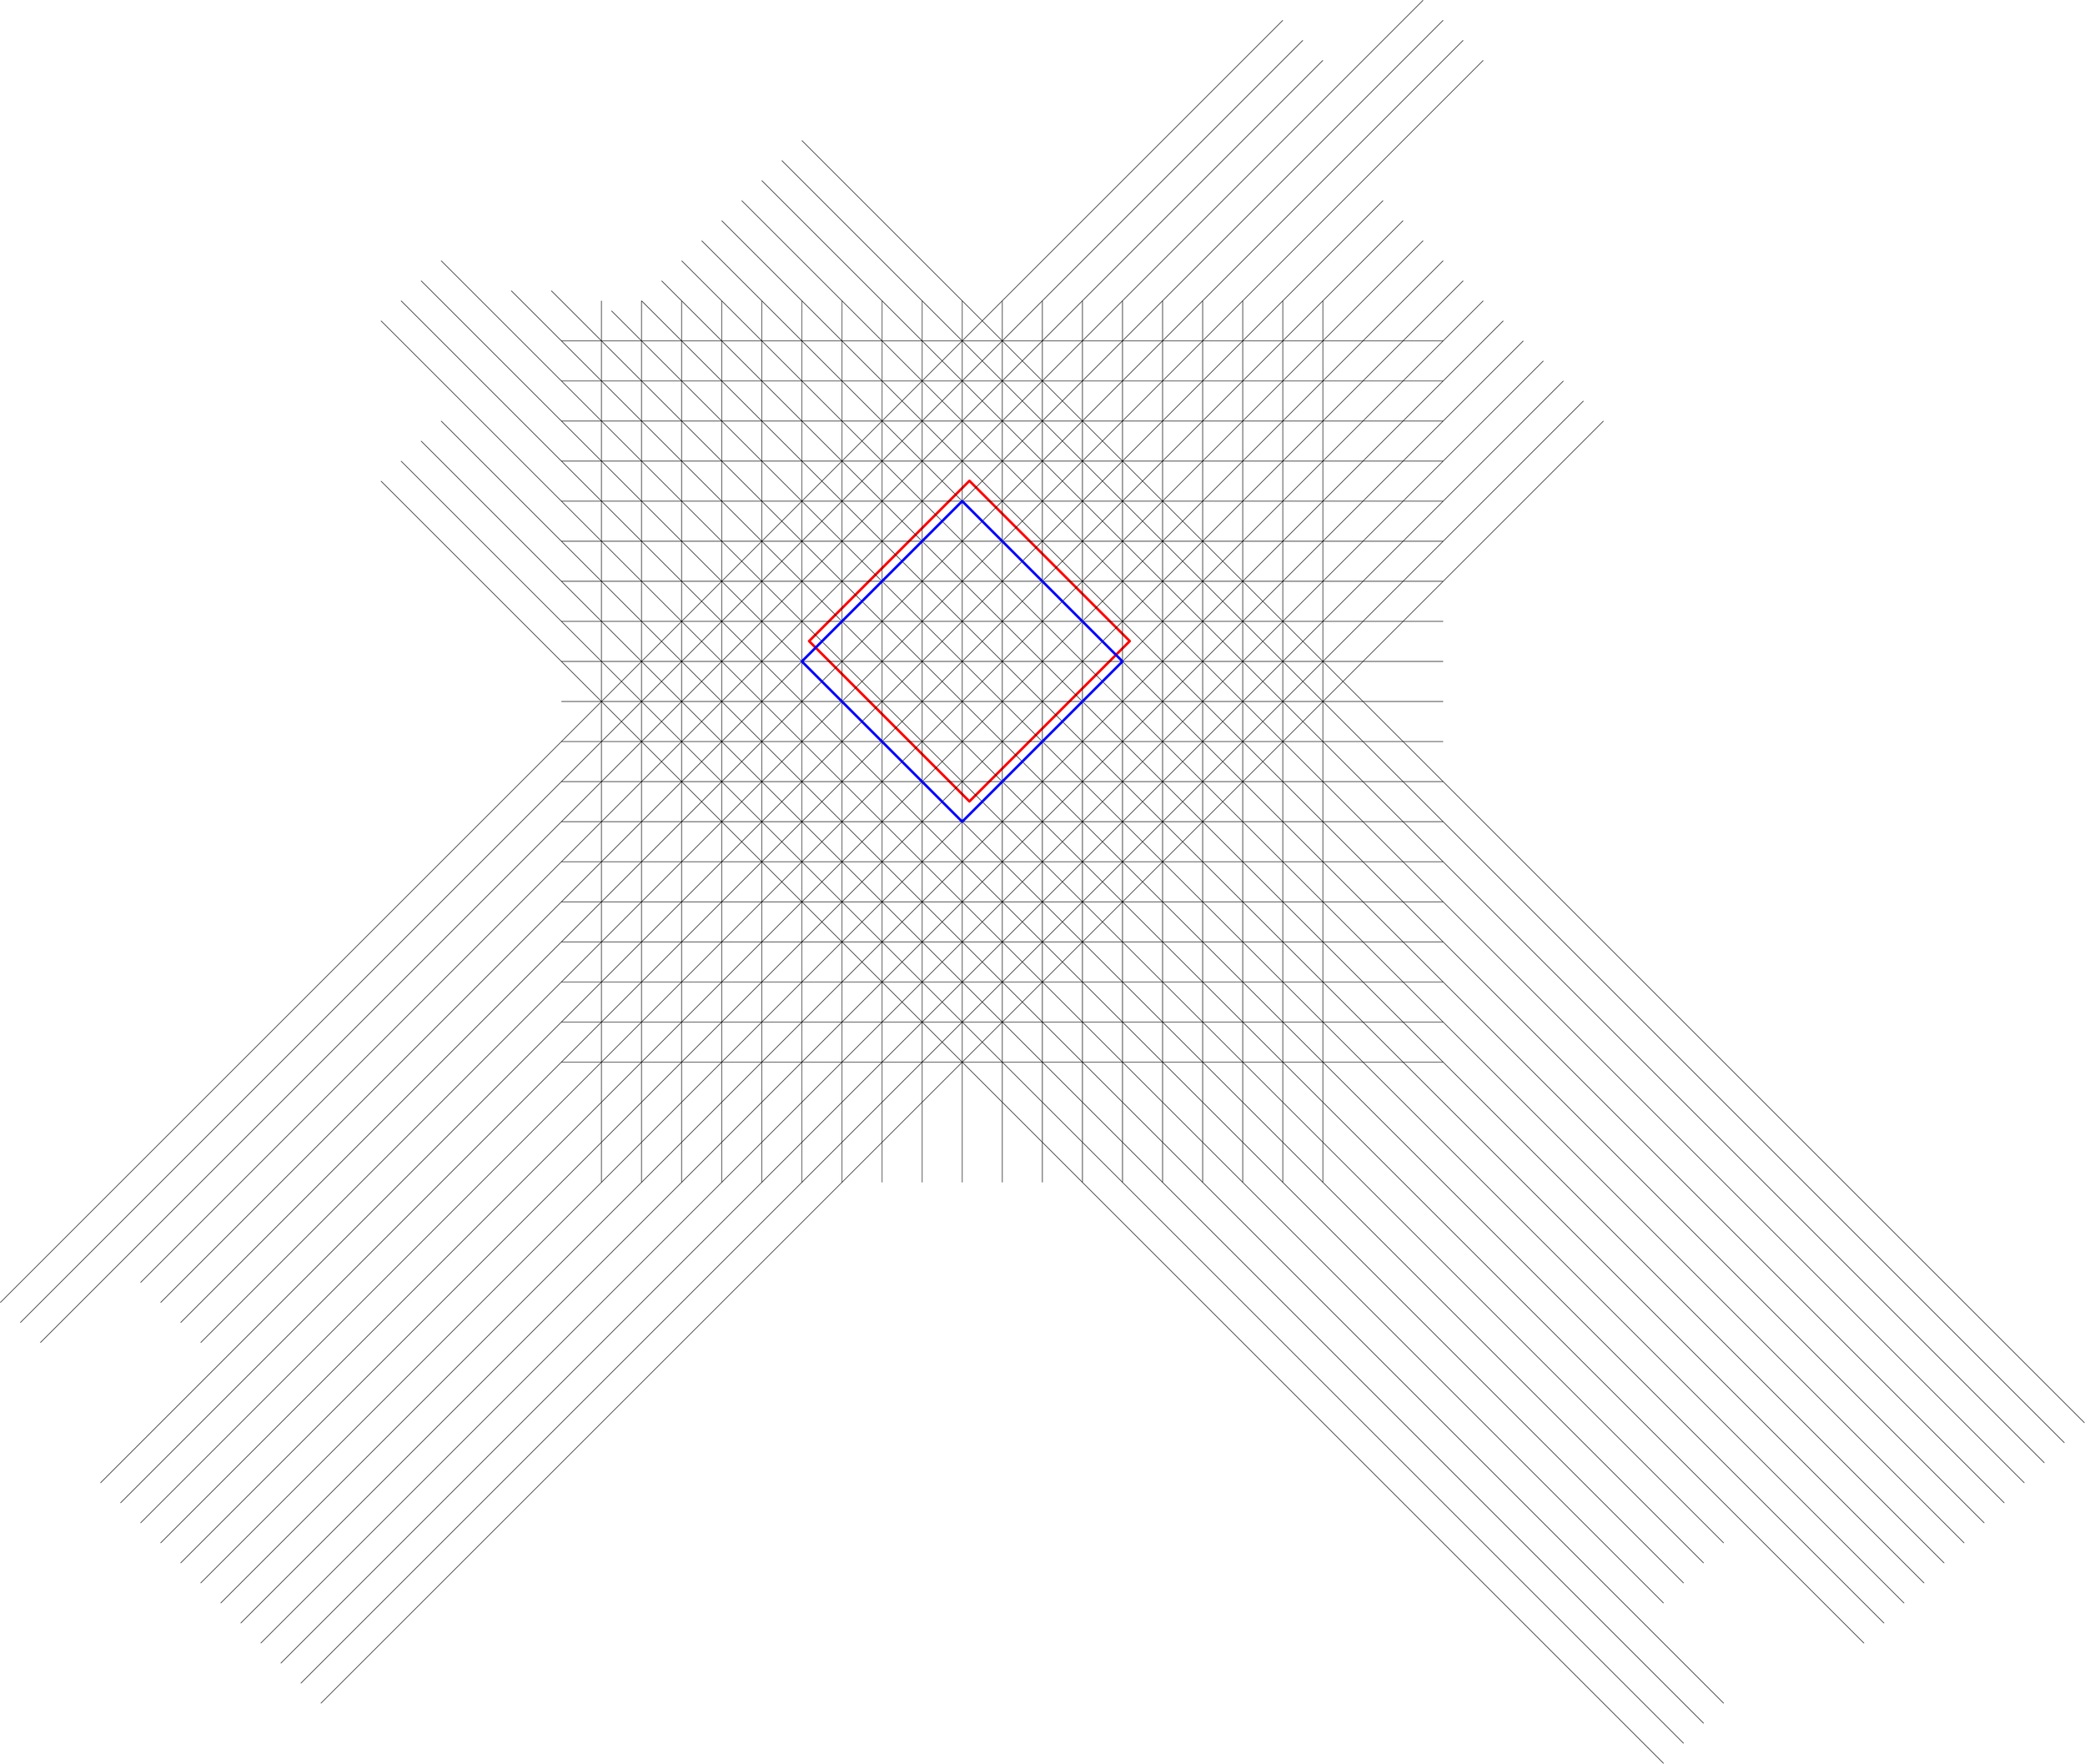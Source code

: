 <?xml version="1.0"?>
<!DOCTYPE ipe SYSTEM "ipe.dtd">
<ipe version="70218" creator="Ipe 7.2.26">
<info created="D:20231127094852" modified="D:20231128151733"/>
<ipestyle name="basic">
<symbol name="arrow/arc(spx)">
<path stroke="sym-stroke" fill="sym-stroke" pen="sym-pen">
0 0 m
-1 0.333 l
-1 -0.333 l
h
</path>
</symbol>
<symbol name="arrow/farc(spx)">
<path stroke="sym-stroke" fill="white" pen="sym-pen">
0 0 m
-1 0.333 l
-1 -0.333 l
h
</path>
</symbol>
<symbol name="arrow/ptarc(spx)">
<path stroke="sym-stroke" fill="sym-stroke" pen="sym-pen">
0 0 m
-1 0.333 l
-0.8 0 l
-1 -0.333 l
h
</path>
</symbol>
<symbol name="arrow/fptarc(spx)">
<path stroke="sym-stroke" fill="white" pen="sym-pen">
0 0 m
-1 0.333 l
-0.8 0 l
-1 -0.333 l
h
</path>
</symbol>
<symbol name="mark/circle(sx)" transformations="translations">
<path fill="sym-stroke">
0.6 0 0 0.6 0 0 e
0.4 0 0 0.4 0 0 e
</path>
</symbol>
<symbol name="mark/disk(sx)" transformations="translations">
<path fill="sym-stroke">
0.6 0 0 0.6 0 0 e
</path>
</symbol>
<symbol name="mark/fdisk(sfx)" transformations="translations">
<group>
<path fill="sym-fill">
0.5 0 0 0.5 0 0 e
</path>
<path fill="sym-stroke" fillrule="eofill">
0.6 0 0 0.6 0 0 e
0.4 0 0 0.4 0 0 e
</path>
</group>
</symbol>
<symbol name="mark/box(sx)" transformations="translations">
<path fill="sym-stroke" fillrule="eofill">
-0.6 -0.6 m
0.6 -0.6 l
0.6 0.6 l
-0.6 0.6 l
h
-0.4 -0.4 m
0.4 -0.4 l
0.4 0.4 l
-0.4 0.4 l
h
</path>
</symbol>
<symbol name="mark/square(sx)" transformations="translations">
<path fill="sym-stroke">
-0.6 -0.6 m
0.6 -0.6 l
0.6 0.6 l
-0.6 0.6 l
h
</path>
</symbol>
<symbol name="mark/fsquare(sfx)" transformations="translations">
<group>
<path fill="sym-fill">
-0.5 -0.5 m
0.5 -0.5 l
0.5 0.5 l
-0.5 0.5 l
h
</path>
<path fill="sym-stroke" fillrule="eofill">
-0.6 -0.6 m
0.6 -0.6 l
0.6 0.6 l
-0.6 0.6 l
h
-0.4 -0.4 m
0.4 -0.4 l
0.4 0.4 l
-0.4 0.4 l
h
</path>
</group>
</symbol>
<symbol name="mark/cross(sx)" transformations="translations">
<group>
<path fill="sym-stroke">
-0.43 -0.57 m
0.57 0.43 l
0.43 0.57 l
-0.57 -0.43 l
h
</path>
<path fill="sym-stroke">
-0.43 0.57 m
0.57 -0.43 l
0.43 -0.57 l
-0.57 0.43 l
h
</path>
</group>
</symbol>
<symbol name="arrow/fnormal(spx)">
<path stroke="sym-stroke" fill="white" pen="sym-pen">
0 0 m
-1 0.333 l
-1 -0.333 l
h
</path>
</symbol>
<symbol name="arrow/pointed(spx)">
<path stroke="sym-stroke" fill="sym-stroke" pen="sym-pen">
0 0 m
-1 0.333 l
-0.8 0 l
-1 -0.333 l
h
</path>
</symbol>
<symbol name="arrow/fpointed(spx)">
<path stroke="sym-stroke" fill="white" pen="sym-pen">
0 0 m
-1 0.333 l
-0.8 0 l
-1 -0.333 l
h
</path>
</symbol>
<symbol name="arrow/linear(spx)">
<path stroke="sym-stroke" pen="sym-pen">
-1 0.333 m
0 0 l
-1 -0.333 l
</path>
</symbol>
<symbol name="arrow/fdouble(spx)">
<path stroke="sym-stroke" fill="white" pen="sym-pen">
0 0 m
-1 0.333 l
-1 -0.333 l
h
-1 0 m
-2 0.333 l
-2 -0.333 l
h
</path>
</symbol>
<symbol name="arrow/double(spx)">
<path stroke="sym-stroke" fill="sym-stroke" pen="sym-pen">
0 0 m
-1 0.333 l
-1 -0.333 l
h
-1 0 m
-2 0.333 l
-2 -0.333 l
h
</path>
</symbol>
<symbol name="arrow/mid-normal(spx)">
<path stroke="sym-stroke" fill="sym-stroke" pen="sym-pen">
0.5 0 m
-0.5 0.333 l
-0.5 -0.333 l
h
</path>
</symbol>
<symbol name="arrow/mid-fnormal(spx)">
<path stroke="sym-stroke" fill="white" pen="sym-pen">
0.5 0 m
-0.5 0.333 l
-0.5 -0.333 l
h
</path>
</symbol>
<symbol name="arrow/mid-pointed(spx)">
<path stroke="sym-stroke" fill="sym-stroke" pen="sym-pen">
0.5 0 m
-0.5 0.333 l
-0.3 0 l
-0.5 -0.333 l
h
</path>
</symbol>
<symbol name="arrow/mid-fpointed(spx)">
<path stroke="sym-stroke" fill="white" pen="sym-pen">
0.5 0 m
-0.5 0.333 l
-0.3 0 l
-0.5 -0.333 l
h
</path>
</symbol>
<symbol name="arrow/mid-double(spx)">
<path stroke="sym-stroke" fill="sym-stroke" pen="sym-pen">
1 0 m
0 0.333 l
0 -0.333 l
h
0 0 m
-1 0.333 l
-1 -0.333 l
h
</path>
</symbol>
<symbol name="arrow/mid-fdouble(spx)">
<path stroke="sym-stroke" fill="white" pen="sym-pen">
1 0 m
0 0.333 l
0 -0.333 l
h
0 0 m
-1 0.333 l
-1 -0.333 l
h
</path>
</symbol>
<anglesize name="22.5 deg" value="22.5"/>
<anglesize name="30 deg" value="30"/>
<anglesize name="45 deg" value="45"/>
<anglesize name="60 deg" value="60"/>
<anglesize name="90 deg" value="90"/>
<arrowsize name="large" value="10"/>
<arrowsize name="small" value="5"/>
<arrowsize name="tiny" value="3"/>
<color name="blue" value="0 0 1"/>
<color name="brown" value="0.647 0.165 0.165"/>
<color name="darkblue" value="0 0 0.545"/>
<color name="darkcyan" value="0 0.545 0.545"/>
<color name="darkgray" value="0.663"/>
<color name="darkgreen" value="0 0.392 0"/>
<color name="darkmagenta" value="0.545 0 0.545"/>
<color name="darkorange" value="1 0.549 0"/>
<color name="darkred" value="0.545 0 0"/>
<color name="gold" value="1 0.843 0"/>
<color name="gray" value="0.745"/>
<color name="green" value="0 1 0"/>
<color name="lightblue" value="0.678 0.847 0.902"/>
<color name="lightcyan" value="0.878 1 1"/>
<color name="lightgray" value="0.827"/>
<color name="lightgreen" value="0.565 0.933 0.565"/>
<color name="lightyellow" value="1 1 0.878"/>
<color name="navy" value="0 0 0.502"/>
<color name="orange" value="1 0.647 0"/>
<color name="pink" value="1 0.753 0.796"/>
<color name="purple" value="0.627 0.125 0.941"/>
<color name="red" value="1 0 0"/>
<color name="seagreen" value="0.18 0.545 0.341"/>
<color name="turquoise" value="0.251 0.878 0.816"/>
<color name="violet" value="0.933 0.51 0.933"/>
<color name="yellow" value="1 1 0"/>
<dashstyle name="dash dot dotted" value="[4 2 1 2 1 2] 0"/>
<dashstyle name="dash dotted" value="[4 2 1 2] 0"/>
<dashstyle name="dashed" value="[4] 0"/>
<dashstyle name="dotted" value="[1 3] 0"/>
<gridsize name="10 pts (~3.5 mm)" value="10"/>
<gridsize name="14 pts (~5 mm)" value="14"/>
<gridsize name="16 pts (~6 mm)" value="16"/>
<gridsize name="20 pts (~7 mm)" value="20"/>
<gridsize name="28 pts (~10 mm)" value="28"/>
<gridsize name="32 pts (~12 mm)" value="32"/>
<gridsize name="4 pts" value="4"/>
<gridsize name="56 pts (~20 mm)" value="56"/>
<gridsize name="8 pts (~3 mm)" value="8"/>
<opacity name="10%" value="0.1"/>
<opacity name="30%" value="0.3"/>
<opacity name="50%" value="0.5"/>
<opacity name="75%" value="0.75"/>
<pen name="fat" value="1.2"/>
<pen name="heavier" value="0.8"/>
<pen name="ultrafat" value="2"/>
<symbolsize name="large" value="5"/>
<symbolsize name="small" value="2"/>
<symbolsize name="tiny" value="1.1"/>
<textsize name="Huge" value="\Huge"/>
<textsize name="LARGE" value="\LARGE"/>
<textsize name="Large" value="\Large"/>
<textsize name="footnote" value="\footnotesize"/>
<textsize name="huge" value="\huge"/>
<textsize name="large" value="\large"/>
<textsize name="script" value="\scriptsize"/>
<textsize name="small" value="\small"/>
<textsize name="tiny" value="\tiny"/>
<textstyle name="center" begin="\begin{center}" end="\end{center}"/>
<textstyle name="item" begin="\begin{itemize}\item{}" end="\end{itemize}"/>
<textstyle name="itemize" begin="\begin{itemize}" end="\end{itemize}"/>
<tiling name="falling" angle="-60" step="4" width="1"/>
<tiling name="rising" angle="30" step="4" width="1"/>
</ipestyle>
<page>
<layer name="grid"/>
<layer name="tile"/>
<view layers="grid tile" active="grid"/>
<path layer="tile" matrix="2 0 0 2 25.7659 -395.772" stroke="red" pen="ultrafat">
144 552 m
208 488 l
144 424 l
80 488 l
h
</path>
<path layer="grid" matrix="2.75 0 0 2 -364 -204" stroke="black">
128 512 m
384 512 l
</path>
<path matrix="2.75 0 0 2 -364 -204" stroke="black">
128 496 m
384 496 l
</path>
<path matrix="2.75 0 0 2 -364 -204" stroke="black">
128 480 m
384 480 l
</path>
<path matrix="2.75 0 0 2 -364 -204" stroke="black">
128 464 m
384 464 l
</path>
<path matrix="2.75 0 0 2 -364 -204" stroke="black">
128 448 m
384 448 l
</path>
<path matrix="2.75 0 0 2 -364 -204" stroke="black">
128 432 m
384 432 l
</path>
<path matrix="2.75 0 0 2 -364 -204" stroke="black">
128 416 m
384 416 l
</path>
<path matrix="2.75 0 0 2 -364 -204" stroke="black">
128 400 m
384 400 l
</path>
<path matrix="2.75 0 0 2 -364 -204" stroke="black">
128 384 m
384 384 l
</path>
<path matrix="0 2.75 -2 0 1076 -204" stroke="black">
128 512 m
384 512 l
</path>
<path matrix="0 2.75 -2 0 1076 -204" stroke="black">
128 496 m
384 496 l
</path>
<path matrix="0 2.75 -2 0 1076 -204" stroke="black">
128 480 m
384 480 l
</path>
<path matrix="0 2.75 -2 0 1076 -204" stroke="black">
128 464 m
384 464 l
</path>
<path matrix="0 2.75 -2 0 1076 -204" stroke="black">
128 448 m
384 448 l
</path>
<path matrix="0 2.75 -2 0 1076 -204" stroke="black">
128 432 m
384 432 l
</path>
<path matrix="0 2.75 -2 0 1076 -204" stroke="black">
128 416 m
384 416 l
</path>
<path matrix="0 2.75 -2 0 1076 -204" stroke="black">
128 400 m
384 400 l
</path>
<path matrix="0 2.75 -2 0 788 -204" stroke="black">
128 384 m
384 384 l
</path>
<path matrix="2.75 0 0 2 -364 -492" stroke="black">
128 512 m
384 512 l
</path>
<path matrix="2.75 0 0 2 -364 -492" stroke="black">
128 496 m
384 496 l
</path>
<path matrix="2.75 0 0 2 -364 -492" stroke="black">
128 480 m
384 480 l
</path>
<path matrix="2.75 0 0 2 -364 -492" stroke="black">
128 464 m
384 464 l
</path>
<path matrix="2.75 0 0 2 -364 -492" stroke="black">
128 448 m
384 448 l
</path>
<path matrix="2.75 0 0 2 -364 -492" stroke="black">
128 432 m
384 432 l
</path>
<path matrix="2.75 0 0 2 -364 -492" stroke="black">
128 416 m
384 416 l
</path>
<path matrix="2.75 0 0 2 -364 -492" stroke="black">
128 400 m
384 400 l
</path>
<path matrix="2.75 0 0 2 -364 -492" stroke="black">
128 384 m
384 384 l
</path>
<path matrix="2.75 0 0 2 -364 -780" stroke="black">
128 512 m
384 512 l
</path>
<path matrix="0 2.75 -2 0 1364 -204" stroke="black">
128 512 m
384 512 l
</path>
<path matrix="0 2.75 -2 0 1364 -204" stroke="black">
128 496 m
384 496 l
</path>
<path matrix="0 2.75 -2 0 1364 -204" stroke="black">
128 480 m
384 480 l
</path>
<path matrix="0 2.75 -2 0 1364 -204" stroke="black">
128 464 m
384 464 l
</path>
<path matrix="0 2.75 -2 0 1364 -204" stroke="black">
128 448 m
384 448 l
</path>
<path matrix="0 2.75 -2 0 1364 -204" stroke="black">
128 432 m
384 432 l
</path>
<path matrix="0 2.75 -2 0 1364 -204" stroke="black">
128 416 m
384 416 l
</path>
<path matrix="0 2.75 -2 0 1364 -204" stroke="black">
128 400 m
384 400 l
</path>
<path matrix="0 2.75 -2 0 1076 -204" stroke="black">
128 384 m
384 384 l
</path>
<path matrix="0 2.75 -2 0 1364 -204" stroke="black">
128 384 m
384 384 l
</path>
<path matrix="8 0 0 8 -1964 -3052" stroke="black">
320 512 m
192 384 l
</path>
<path matrix="8 0 0 8 -1980 -3036" stroke="black">
320 512 m
192 384 l
</path>
<path matrix="8 0 0 8 -1996 -3020" stroke="black">
320 512 m
192 384 l
</path>
<path matrix="8 0 0 8 -1836 -3052" stroke="black">
320 512 m
192 384 l
</path>
<path matrix="8 0 0 8 -1852 -3036" stroke="black">
320 512 m
192 384 l
</path>
<path matrix="8 0 0 8 -1868 -3020" stroke="black">
320 512 m
192 384 l
</path>
<path matrix="8 0 0 8 -1884 -3004" stroke="black">
320 512 m
192 384 l
</path>
<path matrix="8 0 0 8 -1868 -3212" stroke="black">
320 512 m
192 384 l
</path>
<path matrix="8 0 0 8 -1884 -3196" stroke="black">
320 512 m
192 384 l
</path>
<path matrix="8 0 0 8 -1900 -3180" stroke="black">
320 512 m
192 384 l
</path>
<path matrix="8 0 0 8 -1916 -3164" stroke="black">
320 512 m
192 384 l
</path>
<path matrix="8 0 0 8 -1804 -3276" stroke="black">
320 512 m
192 384 l
</path>
<path matrix="8 0 0 8 -1820 -3260" stroke="black">
320 512 m
192 384 l
</path>
<path matrix="8 0 0 8 -1836 -3244" stroke="black">
320 512 m
192 384 l
</path>
<path matrix="8 0 0 8 -1852 -3228" stroke="black">
320 512 m
192 384 l
</path>
<path matrix="8 0 0 8 -1740 -3340" stroke="black">
320 512 m
192 384 l
</path>
<path matrix="8 0 0 8 -1756 -3324" stroke="black">
320 512 m
192 384 l
</path>
<path matrix="8 0 0 8 -1772 -3308" stroke="black">
320 512 m
192 384 l
</path>
<path matrix="8 0 0 8 -1788 -3292" stroke="black">
320 512 m
192 384 l
</path>
<path matrix="0 8 -8 0 3988 -1804" stroke="black">
320 512 m
192 384 l
</path>
<path matrix="0 8 -8 0 3972 -1820" stroke="black">
320 512 m
192 384 l
</path>
<path matrix="0 8 -8 0 3956 -1836" stroke="black">
320 512 m
192 384 l
</path>
<path matrix="0 8 -8 0 3940 -1852" stroke="black">
320 512 m
192 384 l
</path>
<path matrix="0 8 -8 0 3988 -1676" stroke="black">
320 512 m
192 384 l
</path>
<path matrix="0 8 -8 0 3972 -1692" stroke="black">
320 512 m
192 384 l
</path>
<path matrix="0 8 -8 0 3956 -1708" stroke="black">
320 512 m
192 384 l
</path>
<path matrix="0 8 -8 0 3940 -1724" stroke="black">
320 512 m
192 384 l
</path>
<path matrix="0 8 -8 0 4148 -1708" stroke="black">
320 512 m
192 384 l
</path>
<path matrix="0 8.0625 -8.0625 0 4156 -1736" stroke="black">
320 512 m
192 384 l
</path>
<path matrix="0 8.31297 -8.31297 0 4236.18 -1800.09" stroke="black">
320 512 m
192 384 l
</path>
<path matrix="0 8.43796 -8.43796 0 4268.18 -1840.09" stroke="black">
320 512 m
192 384 l
</path>
<path matrix="0 8 -8 0 4212 -1644" stroke="black">
320 512 m
192 384 l
</path>
<path matrix="0 8 -8 0 4196 -1660" stroke="black">
320 512 m
192 384 l
</path>
<path matrix="0 8 -8 0 4180 -1676" stroke="black">
320 512 m
192 384 l
</path>
<path matrix="0 8 -8 0 4164 -1692" stroke="black">
320 512 m
192 384 l
</path>
<path matrix="0 8 -8 0 4276 -1580" stroke="black">
320 512 m
192 384 l
</path>
<path matrix="0 8 -8 0 4260 -1596" stroke="black">
320 512 m
192 384 l
</path>
<path matrix="0 8 -8 0 4244 -1612" stroke="black">
320 512 m
192 384 l
</path>
<path matrix="0 8 -8 0 4228 -1628" stroke="black">
320 512 m
192 384 l
</path>
<path layer="tile" matrix="2 0 0 2 20 -412" stroke="blue" pen="ultrafat">
144 552 m
208 488 l
144 424 l
80 488 l
h
</path>
</page>
</ipe>
